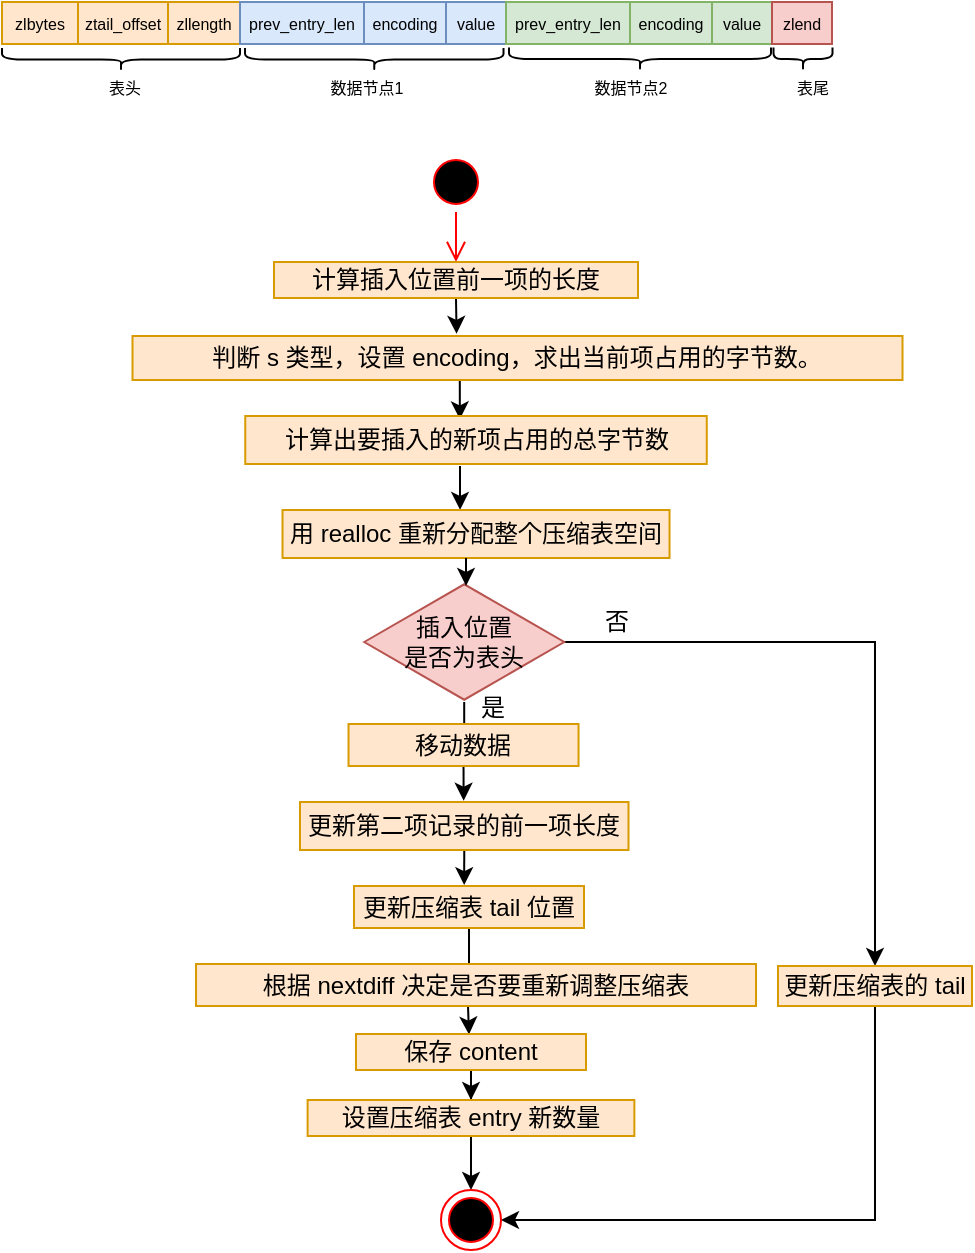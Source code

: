<mxfile version="17.2.4" type="device"><diagram id="MLw0dXQNZuWr4kzqAC2H" name="第 1 页"><mxGraphModel dx="981" dy="591" grid="0" gridSize="10" guides="1" tooltips="1" connect="1" arrows="1" fold="1" page="1" pageScale="1" pageWidth="827" pageHeight="1169" math="0" shadow="0"><root><mxCell id="0"/><mxCell id="1" parent="0"/><mxCell id="VTiG2Poq309uNBaBc_ND-10" value="zlbytes" style="rounded=0;whiteSpace=wrap;html=1;fontSize=8;fillColor=#ffe6cc;strokeColor=#d79b00;" parent="1" vertex="1"><mxGeometry x="160" y="241" width="38" height="21" as="geometry"/></mxCell><mxCell id="VTiG2Poq309uNBaBc_ND-11" value="ztail_offset" style="rounded=0;whiteSpace=wrap;html=1;fontSize=8;fillColor=#ffe6cc;strokeColor=#d79b00;" parent="1" vertex="1"><mxGeometry x="198" y="241" width="45" height="21" as="geometry"/></mxCell><mxCell id="VTiG2Poq309uNBaBc_ND-12" value="zllength" style="rounded=0;whiteSpace=wrap;html=1;fontSize=8;fillColor=#ffe6cc;strokeColor=#d79b00;" parent="1" vertex="1"><mxGeometry x="243" y="241" width="36" height="21" as="geometry"/></mxCell><mxCell id="VTiG2Poq309uNBaBc_ND-13" value="prev_entry_len" style="rounded=0;whiteSpace=wrap;html=1;fontSize=8;fillColor=#dae8fc;strokeColor=#6c8ebf;" parent="1" vertex="1"><mxGeometry x="279" y="241" width="62" height="21" as="geometry"/></mxCell><mxCell id="VTiG2Poq309uNBaBc_ND-14" value="encoding" style="rounded=0;whiteSpace=wrap;html=1;fontSize=8;fillColor=#dae8fc;strokeColor=#6c8ebf;" parent="1" vertex="1"><mxGeometry x="341" y="241" width="41" height="21" as="geometry"/></mxCell><mxCell id="VTiG2Poq309uNBaBc_ND-15" value="value" style="rounded=0;whiteSpace=wrap;html=1;fontSize=8;fillColor=#dae8fc;strokeColor=#6c8ebf;" parent="1" vertex="1"><mxGeometry x="382" y="241" width="30" height="21" as="geometry"/></mxCell><mxCell id="VTiG2Poq309uNBaBc_ND-16" value="prev_entry_len" style="rounded=0;whiteSpace=wrap;html=1;fontSize=8;fillColor=#d5e8d4;strokeColor=#82b366;" parent="1" vertex="1"><mxGeometry x="412" y="241" width="62" height="21" as="geometry"/></mxCell><mxCell id="VTiG2Poq309uNBaBc_ND-17" value="encoding" style="rounded=0;whiteSpace=wrap;html=1;fontSize=8;fillColor=#d5e8d4;strokeColor=#82b366;" parent="1" vertex="1"><mxGeometry x="474" y="241" width="41" height="21" as="geometry"/></mxCell><mxCell id="VTiG2Poq309uNBaBc_ND-18" value="value" style="rounded=0;whiteSpace=wrap;html=1;fontSize=8;fillColor=#d5e8d4;strokeColor=#82b366;" parent="1" vertex="1"><mxGeometry x="515" y="241" width="30" height="21" as="geometry"/></mxCell><mxCell id="VTiG2Poq309uNBaBc_ND-19" value="zlend" style="rounded=0;whiteSpace=wrap;html=1;fontSize=8;fillColor=#f8cecc;strokeColor=#b85450;" parent="1" vertex="1"><mxGeometry x="545" y="241" width="30" height="21" as="geometry"/></mxCell><mxCell id="VTiG2Poq309uNBaBc_ND-20" value="" style="shape=curlyBracket;whiteSpace=wrap;html=1;rounded=1;flipH=1;fontSize=8;rotation=90;" parent="1" vertex="1"><mxGeometry x="213.75" y="210.25" width="11.5" height="119" as="geometry"/></mxCell><mxCell id="VTiG2Poq309uNBaBc_ND-21" value="表头" style="text;html=1;align=center;verticalAlign=middle;resizable=0;points=[];autosize=1;strokeColor=none;fillColor=none;fontSize=8;" parent="1" vertex="1"><mxGeometry x="207.5" y="277" width="26" height="14" as="geometry"/></mxCell><mxCell id="VTiG2Poq309uNBaBc_ND-23" value="" style="shape=curlyBracket;whiteSpace=wrap;html=1;rounded=1;flipH=1;fontSize=8;rotation=90;" parent="1" vertex="1"><mxGeometry x="340.38" y="205.13" width="11.5" height="129.25" as="geometry"/></mxCell><mxCell id="VTiG2Poq309uNBaBc_ND-24" value="数据节点1" style="text;html=1;align=center;verticalAlign=middle;resizable=0;points=[];autosize=1;strokeColor=none;fillColor=none;fontSize=8;" parent="1" vertex="1"><mxGeometry x="319" y="277" width="46" height="14" as="geometry"/></mxCell><mxCell id="VTiG2Poq309uNBaBc_ND-25" value="" style="shape=curlyBracket;whiteSpace=wrap;html=1;rounded=1;flipH=1;fontSize=8;rotation=90;" parent="1" vertex="1"><mxGeometry x="473.25" y="204" width="11.5" height="131" as="geometry"/></mxCell><mxCell id="VTiG2Poq309uNBaBc_ND-26" value="数据节点2" style="text;html=1;align=center;verticalAlign=middle;resizable=0;points=[];autosize=1;strokeColor=none;fillColor=none;fontSize=8;" parent="1" vertex="1"><mxGeometry x="451" y="276.75" width="46" height="14" as="geometry"/></mxCell><mxCell id="VTiG2Poq309uNBaBc_ND-27" value="表尾" style="text;html=1;align=center;verticalAlign=middle;resizable=0;points=[];autosize=1;strokeColor=none;fillColor=none;fontSize=8;" parent="1" vertex="1"><mxGeometry x="552" y="277" width="26" height="14" as="geometry"/></mxCell><mxCell id="VTiG2Poq309uNBaBc_ND-28" value="" style="shape=curlyBracket;whiteSpace=wrap;html=1;rounded=1;flipH=1;fontSize=8;rotation=90;" parent="1" vertex="1"><mxGeometry x="554.75" y="254.75" width="11.5" height="29.5" as="geometry"/></mxCell><mxCell id="xqzZL-_TL3tySRixtwxq-8" value="" style="ellipse;html=1;shape=startState;fillColor=#000000;strokeColor=#ff0000;" parent="1" vertex="1"><mxGeometry x="372" y="316" width="30" height="30" as="geometry"/></mxCell><mxCell id="xqzZL-_TL3tySRixtwxq-9" value="" style="edgeStyle=orthogonalEdgeStyle;html=1;verticalAlign=bottom;endArrow=open;endSize=8;strokeColor=#ff0000;rounded=0;entryX=0.5;entryY=0;entryDx=0;entryDy=0;" parent="1" source="xqzZL-_TL3tySRixtwxq-8" edge="1" target="xqzZL-_TL3tySRixtwxq-10"><mxGeometry relative="1" as="geometry"><mxPoint x="387" y="406" as="targetPoint"/></mxGeometry></mxCell><mxCell id="i78M4UgGT7EuJmDIRjzE-31" style="edgeStyle=orthogonalEdgeStyle;rounded=0;orthogonalLoop=1;jettySize=auto;html=1;exitX=0.5;exitY=1;exitDx=0;exitDy=0;" edge="1" parent="1" source="xqzZL-_TL3tySRixtwxq-10"><mxGeometry relative="1" as="geometry"><mxPoint x="387.276" y="406.931" as="targetPoint"/></mxGeometry></mxCell><mxCell id="xqzZL-_TL3tySRixtwxq-10" value="计算插入位置前一项的长度" style="rounded=0;whiteSpace=wrap;html=1;fillColor=#ffe6cc;strokeColor=#d79b00;" parent="1" vertex="1"><mxGeometry x="296" y="371" width="182" height="18" as="geometry"/></mxCell><mxCell id="i78M4UgGT7EuJmDIRjzE-33" style="edgeStyle=orthogonalEdgeStyle;rounded=0;orthogonalLoop=1;jettySize=auto;html=1;exitX=0.5;exitY=1;exitDx=0;exitDy=0;entryX=0.595;entryY=0.07;entryDx=0;entryDy=0;entryPerimeter=0;" edge="1" parent="1"><mxGeometry relative="1" as="geometry"><mxPoint x="387.75" y="430.0" as="sourcePoint"/><mxPoint x="388.926" y="449.68" as="targetPoint"/></mxGeometry></mxCell><mxCell id="xqzZL-_TL3tySRixtwxq-11" value="判断 s 类型，设置 encoding，求出当前项占用的字节数。" style="rounded=0;whiteSpace=wrap;html=1;fillColor=#ffe6cc;strokeColor=#d79b00;" parent="1" vertex="1"><mxGeometry x="225.25" y="408" width="385" height="22" as="geometry"/></mxCell><mxCell id="i78M4UgGT7EuJmDIRjzE-36" style="edgeStyle=orthogonalEdgeStyle;rounded=0;orthogonalLoop=1;jettySize=auto;html=1;" edge="1" parent="1"><mxGeometry relative="1" as="geometry"><mxPoint x="389.005" y="494.944" as="targetPoint"/><mxPoint x="389.0" y="473" as="sourcePoint"/></mxGeometry></mxCell><mxCell id="xqzZL-_TL3tySRixtwxq-12" value="计算出要插入的新项占用的总字节数" style="rounded=0;whiteSpace=wrap;html=1;fillColor=#ffe6cc;strokeColor=#d79b00;" parent="1" vertex="1"><mxGeometry x="281.63" y="448" width="230.75" height="24" as="geometry"/></mxCell><mxCell id="xqzZL-_TL3tySRixtwxq-13" value="用 realloc 重新分配整个压缩表空间" style="rounded=0;whiteSpace=wrap;html=1;fillColor=#ffe6cc;strokeColor=#d79b00;" parent="1" vertex="1"><mxGeometry x="300.26" y="495" width="193.5" height="24" as="geometry"/></mxCell><mxCell id="i78M4UgGT7EuJmDIRjzE-2" style="edgeStyle=orthogonalEdgeStyle;rounded=0;orthogonalLoop=1;jettySize=auto;html=1;entryX=0.5;entryY=0;entryDx=0;entryDy=0;" edge="1" parent="1" source="xqzZL-_TL3tySRixtwxq-14" target="i78M4UgGT7EuJmDIRjzE-1"><mxGeometry relative="1" as="geometry"/></mxCell><mxCell id="i78M4UgGT7EuJmDIRjzE-42" style="edgeStyle=orthogonalEdgeStyle;rounded=0;orthogonalLoop=1;jettySize=auto;html=1;" edge="1" parent="1" source="xqzZL-_TL3tySRixtwxq-14"><mxGeometry relative="1" as="geometry"><mxPoint x="391.12" y="601.444" as="targetPoint"/></mxGeometry></mxCell><mxCell id="xqzZL-_TL3tySRixtwxq-14" value="插入位置&lt;br&gt;是否为表头" style="html=1;whiteSpace=wrap;aspect=fixed;shape=isoRectangle;fillColor=#f8cecc;strokeColor=#b85450;" parent="1" vertex="1"><mxGeometry x="341.12" y="531" width="100" height="60" as="geometry"/></mxCell><mxCell id="i78M4UgGT7EuJmDIRjzE-11" style="edgeStyle=orthogonalEdgeStyle;rounded=0;orthogonalLoop=1;jettySize=auto;html=1;entryX=1;entryY=0.5;entryDx=0;entryDy=0;" edge="1" parent="1" source="i78M4UgGT7EuJmDIRjzE-1" target="i78M4UgGT7EuJmDIRjzE-10"><mxGeometry relative="1" as="geometry"><Array as="points"><mxPoint x="597" y="850"/></Array></mxGeometry></mxCell><mxCell id="i78M4UgGT7EuJmDIRjzE-1" value="更新压缩表的 tail" style="rounded=0;whiteSpace=wrap;html=1;fillColor=#ffe6cc;strokeColor=#d79b00;" vertex="1" parent="1"><mxGeometry x="548" y="723" width="97" height="20" as="geometry"/></mxCell><mxCell id="i78M4UgGT7EuJmDIRjzE-3" value="否" style="text;html=1;align=center;verticalAlign=middle;resizable=0;points=[];autosize=1;strokeColor=none;fillColor=none;" vertex="1" parent="1"><mxGeometry x="456" y="542" width="22" height="18" as="geometry"/></mxCell><mxCell id="i78M4UgGT7EuJmDIRjzE-43" style="edgeStyle=orthogonalEdgeStyle;rounded=0;orthogonalLoop=1;jettySize=auto;html=1;exitX=0.5;exitY=1;exitDx=0;exitDy=0;" edge="1" parent="1" source="i78M4UgGT7EuJmDIRjzE-4"><mxGeometry relative="1" as="geometry"><mxPoint x="390.833" y="640.333" as="targetPoint"/></mxGeometry></mxCell><mxCell id="i78M4UgGT7EuJmDIRjzE-4" value="移动数据" style="rounded=0;whiteSpace=wrap;html=1;fillColor=#ffe6cc;strokeColor=#d79b00;" vertex="1" parent="1"><mxGeometry x="333.26" y="602" width="115" height="21" as="geometry"/></mxCell><mxCell id="i78M4UgGT7EuJmDIRjzE-45" style="edgeStyle=orthogonalEdgeStyle;rounded=0;orthogonalLoop=1;jettySize=auto;html=1;exitX=0.5;exitY=1;exitDx=0;exitDy=0;entryX=0.479;entryY=-0.021;entryDx=0;entryDy=0;entryPerimeter=0;" edge="1" parent="1" source="i78M4UgGT7EuJmDIRjzE-5" target="i78M4UgGT7EuJmDIRjzE-6"><mxGeometry relative="1" as="geometry"/></mxCell><mxCell id="i78M4UgGT7EuJmDIRjzE-5" value="更新第二项记录的前一项长度" style="rounded=0;whiteSpace=wrap;html=1;fillColor=#ffe6cc;strokeColor=#d79b00;" vertex="1" parent="1"><mxGeometry x="309" y="641" width="164.25" height="24" as="geometry"/></mxCell><mxCell id="i78M4UgGT7EuJmDIRjzE-46" style="edgeStyle=orthogonalEdgeStyle;rounded=0;orthogonalLoop=1;jettySize=auto;html=1;" edge="1" parent="1" source="i78M4UgGT7EuJmDIRjzE-6"><mxGeometry relative="1" as="geometry"><mxPoint x="393.5" y="720.333" as="targetPoint"/></mxGeometry></mxCell><mxCell id="i78M4UgGT7EuJmDIRjzE-6" value="更新压缩表 tail 位置" style="rounded=0;whiteSpace=wrap;html=1;fillColor=#ffe6cc;strokeColor=#d79b00;" vertex="1" parent="1"><mxGeometry x="336" y="683" width="115" height="21" as="geometry"/></mxCell><mxCell id="i78M4UgGT7EuJmDIRjzE-47" style="edgeStyle=orthogonalEdgeStyle;rounded=0;orthogonalLoop=1;jettySize=auto;html=1;exitX=0.5;exitY=1;exitDx=0;exitDy=0;entryX=0.526;entryY=0.015;entryDx=0;entryDy=0;entryPerimeter=0;" edge="1" parent="1"><mxGeometry relative="1" as="geometry"><mxPoint x="393.01" y="743" as="sourcePoint"/><mxPoint x="393.49" y="757.27" as="targetPoint"/></mxGeometry></mxCell><mxCell id="i78M4UgGT7EuJmDIRjzE-7" value="根据 nextdiff 决定是否要重新调整压缩表" style="rounded=0;whiteSpace=wrap;html=1;fillColor=#ffe6cc;strokeColor=#d79b00;" vertex="1" parent="1"><mxGeometry x="257.01" y="722" width="280" height="21" as="geometry"/></mxCell><mxCell id="i78M4UgGT7EuJmDIRjzE-18" style="edgeStyle=orthogonalEdgeStyle;rounded=0;orthogonalLoop=1;jettySize=auto;html=1;entryX=0.5;entryY=0;entryDx=0;entryDy=0;" edge="1" parent="1" source="i78M4UgGT7EuJmDIRjzE-8" target="i78M4UgGT7EuJmDIRjzE-9"><mxGeometry relative="1" as="geometry"/></mxCell><mxCell id="i78M4UgGT7EuJmDIRjzE-8" value="保存 content" style="rounded=0;whiteSpace=wrap;html=1;fillColor=#ffe6cc;strokeColor=#d79b00;" vertex="1" parent="1"><mxGeometry x="337" y="757" width="115" height="18" as="geometry"/></mxCell><mxCell id="i78M4UgGT7EuJmDIRjzE-19" style="edgeStyle=orthogonalEdgeStyle;rounded=0;orthogonalLoop=1;jettySize=auto;html=1;entryX=0.5;entryY=0;entryDx=0;entryDy=0;" edge="1" parent="1" source="i78M4UgGT7EuJmDIRjzE-9" target="i78M4UgGT7EuJmDIRjzE-10"><mxGeometry relative="1" as="geometry"/></mxCell><mxCell id="i78M4UgGT7EuJmDIRjzE-9" value="设置压缩表 entry 新数量" style="rounded=0;whiteSpace=wrap;html=1;fillColor=#ffe6cc;strokeColor=#d79b00;" vertex="1" parent="1"><mxGeometry x="312.81" y="790" width="163.37" height="18" as="geometry"/></mxCell><mxCell id="i78M4UgGT7EuJmDIRjzE-10" value="" style="ellipse;html=1;shape=endState;fillColor=#000000;strokeColor=#ff0000;" vertex="1" parent="1"><mxGeometry x="379.5" y="835" width="30" height="30" as="geometry"/></mxCell><mxCell id="i78M4UgGT7EuJmDIRjzE-20" value="是" style="text;html=1;align=center;verticalAlign=middle;resizable=0;points=[];autosize=1;strokeColor=none;fillColor=none;" vertex="1" parent="1"><mxGeometry x="394" y="585" width="22" height="18" as="geometry"/></mxCell><mxCell id="i78M4UgGT7EuJmDIRjzE-40" style="edgeStyle=orthogonalEdgeStyle;rounded=0;orthogonalLoop=1;jettySize=auto;html=1;" edge="1" parent="1"><mxGeometry relative="1" as="geometry"><mxPoint x="392.005" y="532.944" as="targetPoint"/><mxPoint x="392" y="519" as="sourcePoint"/></mxGeometry></mxCell></root></mxGraphModel></diagram></mxfile>